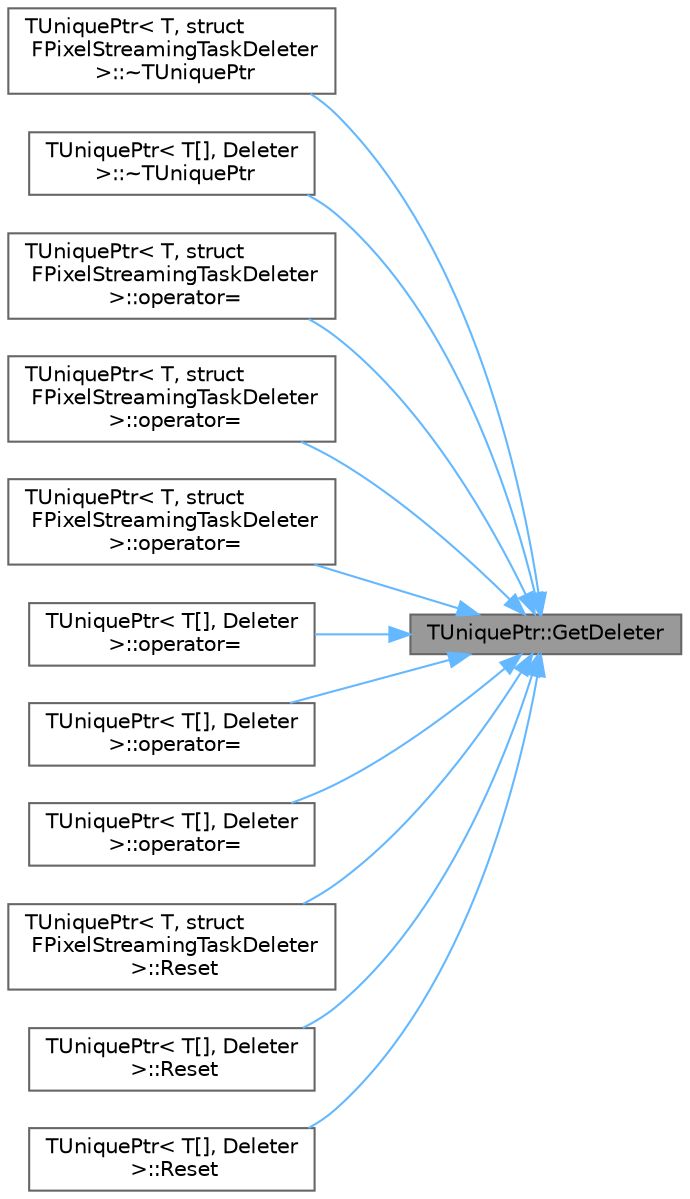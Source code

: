 digraph "TUniquePtr::GetDeleter"
{
 // INTERACTIVE_SVG=YES
 // LATEX_PDF_SIZE
  bgcolor="transparent";
  edge [fontname=Helvetica,fontsize=10,labelfontname=Helvetica,labelfontsize=10];
  node [fontname=Helvetica,fontsize=10,shape=box,height=0.2,width=0.4];
  rankdir="RL";
  Node1 [id="Node000001",label="TUniquePtr::GetDeleter",height=0.2,width=0.4,color="gray40", fillcolor="grey60", style="filled", fontcolor="black",tooltip="Returns a reference to the deleter subobject."];
  Node1 -> Node2 [id="edge1_Node000001_Node000002",dir="back",color="steelblue1",style="solid",tooltip=" "];
  Node2 [id="Node000002",label="TUniquePtr\< T, struct\l FPixelStreamingTaskDeleter\l \>::~TUniquePtr",height=0.2,width=0.4,color="grey40", fillcolor="white", style="filled",URL="$d9/df6/classTUniquePtr.html#ad8b711e1b93ed59c601a4fd71a829276",tooltip=" "];
  Node1 -> Node3 [id="edge2_Node000001_Node000003",dir="back",color="steelblue1",style="solid",tooltip=" "];
  Node3 [id="Node000003",label="TUniquePtr\< T[], Deleter\l \>::~TUniquePtr",height=0.2,width=0.4,color="grey40", fillcolor="white", style="filled",URL="$d5/dda/classTUniquePtr_3_01T_0f_0e_00_01Deleter_01_4.html#aeeb7e9dcc0eb5152a74e086c3c58c1f7",tooltip="Destructor."];
  Node1 -> Node4 [id="edge3_Node000001_Node000004",dir="back",color="steelblue1",style="solid",tooltip=" "];
  Node4 [id="Node000004",label="TUniquePtr\< T, struct\l FPixelStreamingTaskDeleter\l \>::operator=",height=0.2,width=0.4,color="grey40", fillcolor="white", style="filled",URL="$d9/df6/classTUniquePtr.html#a018f118ccd9f67e951a23a8cc7f2cb7f",tooltip=" "];
  Node1 -> Node5 [id="edge4_Node000001_Node000005",dir="back",color="steelblue1",style="solid",tooltip=" "];
  Node5 [id="Node000005",label="TUniquePtr\< T, struct\l FPixelStreamingTaskDeleter\l \>::operator=",height=0.2,width=0.4,color="grey40", fillcolor="white", style="filled",URL="$d9/df6/classTUniquePtr.html#a17a5cb04aecf6d4a1f372af371df2af9",tooltip=" "];
  Node1 -> Node6 [id="edge5_Node000001_Node000006",dir="back",color="steelblue1",style="solid",tooltip=" "];
  Node6 [id="Node000006",label="TUniquePtr\< T, struct\l FPixelStreamingTaskDeleter\l \>::operator=",height=0.2,width=0.4,color="grey40", fillcolor="white", style="filled",URL="$d9/df6/classTUniquePtr.html#abe70a37787bdb648a840a03f39e1ccac",tooltip=" "];
  Node1 -> Node7 [id="edge6_Node000001_Node000007",dir="back",color="steelblue1",style="solid",tooltip=" "];
  Node7 [id="Node000007",label="TUniquePtr\< T[], Deleter\l \>::operator=",height=0.2,width=0.4,color="grey40", fillcolor="white", style="filled",URL="$d5/dda/classTUniquePtr_3_01T_0f_0e_00_01Deleter_01_4.html#a4b2cb92f77ce0768b4c080fe221300ff",tooltip="Move assignment operator."];
  Node1 -> Node8 [id="edge7_Node000001_Node000008",dir="back",color="steelblue1",style="solid",tooltip=" "];
  Node8 [id="Node000008",label="TUniquePtr\< T[], Deleter\l \>::operator=",height=0.2,width=0.4,color="grey40", fillcolor="white", style="filled",URL="$d5/dda/classTUniquePtr_3_01T_0f_0e_00_01Deleter_01_4.html#a60100936ff0a6bff54c6c5a0a3e8a5dc",tooltip="Assignment operator for rvalues of other (usually less qualified) types."];
  Node1 -> Node9 [id="edge8_Node000001_Node000009",dir="back",color="steelblue1",style="solid",tooltip=" "];
  Node9 [id="Node000009",label="TUniquePtr\< T[], Deleter\l \>::operator=",height=0.2,width=0.4,color="grey40", fillcolor="white", style="filled",URL="$d5/dda/classTUniquePtr_3_01T_0f_0e_00_01Deleter_01_4.html#a8bcc16052b08211f24956e0a48f2e852",tooltip="Nullptr assignment operator."];
  Node1 -> Node10 [id="edge9_Node000001_Node000010",dir="back",color="steelblue1",style="solid",tooltip=" "];
  Node10 [id="Node000010",label="TUniquePtr\< T, struct\l FPixelStreamingTaskDeleter\l \>::Reset",height=0.2,width=0.4,color="grey40", fillcolor="white", style="filled",URL="$d9/df6/classTUniquePtr.html#ab286a1c5e3549d525da17cd9a503b68c",tooltip=" "];
  Node1 -> Node11 [id="edge10_Node000001_Node000011",dir="back",color="steelblue1",style="solid",tooltip=" "];
  Node11 [id="Node000011",label="TUniquePtr\< T[], Deleter\l \>::Reset",height=0.2,width=0.4,color="grey40", fillcolor="white", style="filled",URL="$d5/dda/classTUniquePtr_3_01T_0f_0e_00_01Deleter_01_4.html#aa688ffce1056b30ca6c13be18e4a25ab",tooltip=" "];
  Node1 -> Node12 [id="edge11_Node000001_Node000012",dir="back",color="steelblue1",style="solid",tooltip=" "];
  Node12 [id="Node000012",label="TUniquePtr\< T[], Deleter\l \>::Reset",height=0.2,width=0.4,color="grey40", fillcolor="white", style="filled",URL="$d5/dda/classTUniquePtr_3_01T_0f_0e_00_01Deleter_01_4.html#a03585d0de0e50807ff168e1ab3e84eff",tooltip="Gives the TUniquePtr a new array to own, destroying any previously-owned array."];
}
